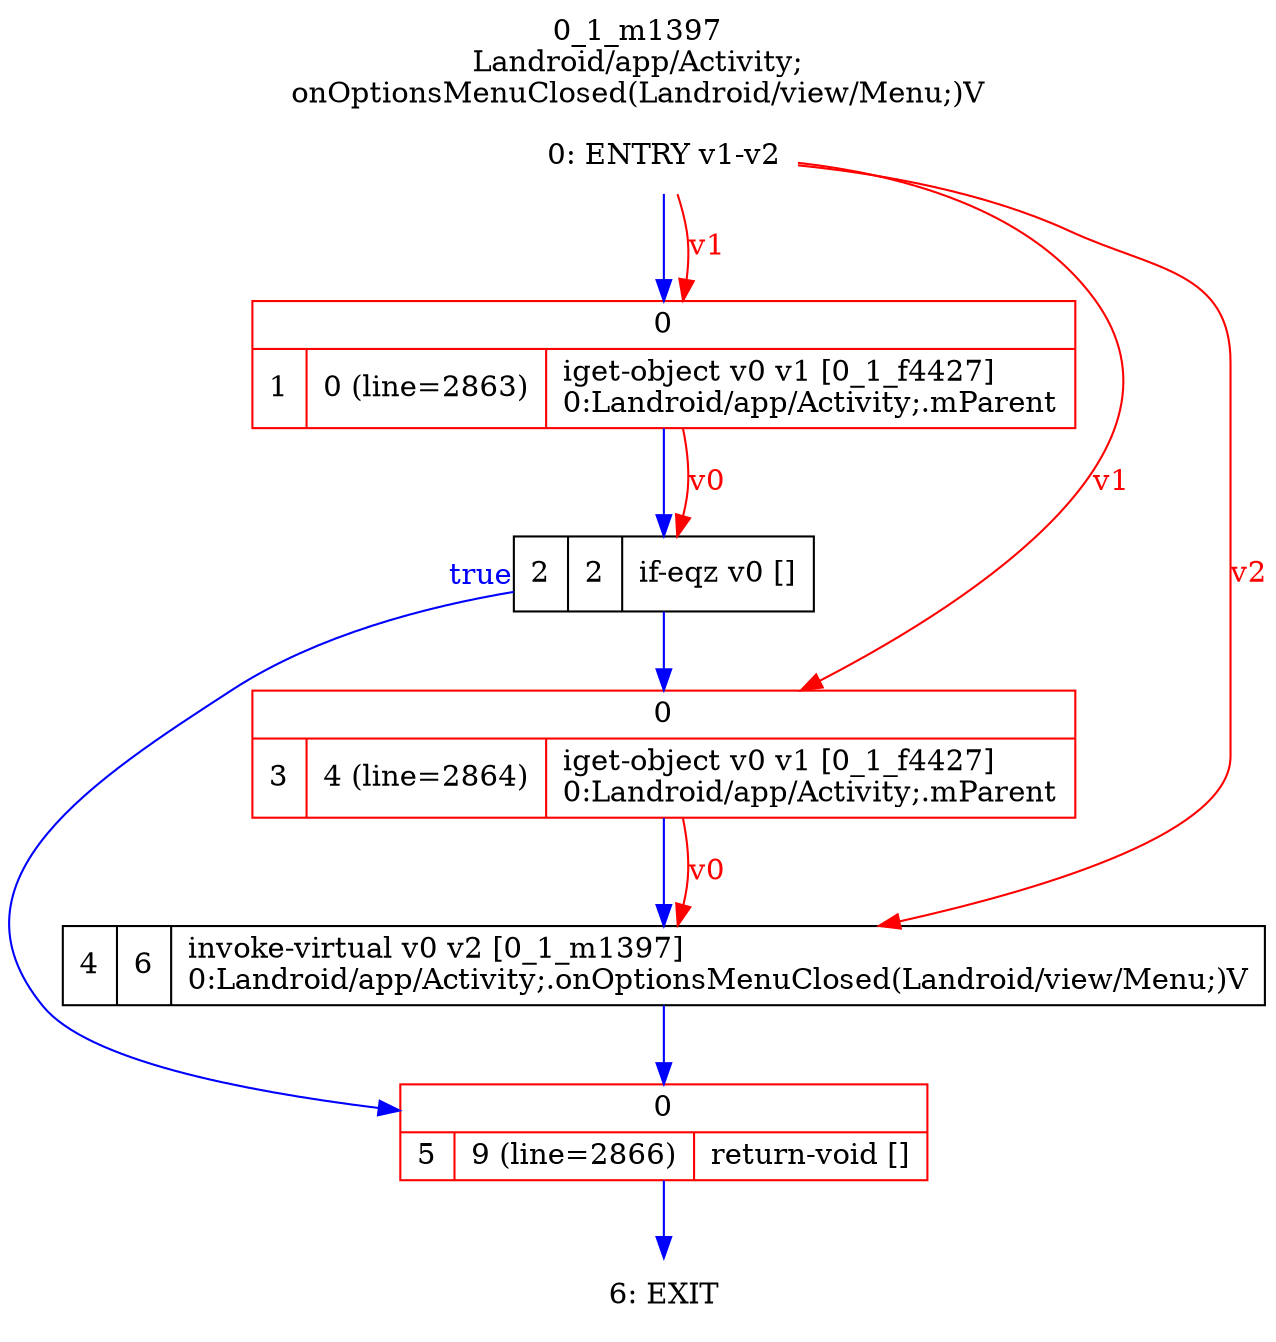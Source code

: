 digraph G {
rankdir=UD;
labelloc=t;
label="0_1_m1397\nLandroid/app/Activity;
onOptionsMenuClosed(Landroid/view/Menu;)V";
0[label="0: ENTRY v1-v2",shape=plaintext];
1[label="{0|{1|0 (line=2863)|iget-object v0 v1 [0_1_f4427]\l0:Landroid/app/Activity;.mParent\l}}",shape=record, color=red];
2[label="2|2|if-eqz v0 []\l",shape=record];
3[label="{0|{3|4 (line=2864)|iget-object v0 v1 [0_1_f4427]\l0:Landroid/app/Activity;.mParent\l}}",shape=record, color=red];
4[label="4|6|invoke-virtual v0 v2 [0_1_m1397]\l0:Landroid/app/Activity;.onOptionsMenuClosed(Landroid/view/Menu;)V\l",shape=record,URL="0_1_m1397.dot"];
5[label="{0|{5|9 (line=2866)|return-void []\l}}",shape=record, color=red];
6[label="6: EXIT",shape=plaintext];
0->1 [color=blue, fontcolor=blue,weight=100, taillabel=""];
1->2 [color=blue, fontcolor=blue,weight=100, taillabel=""];
2->5 [color=blue, fontcolor=blue,weight=10, taillabel="true"];
2->3 [color=blue, fontcolor=blue,weight=100, taillabel=""];
3->4 [color=blue, fontcolor=blue,weight=100, taillabel=""];
4->5 [color=blue, fontcolor=blue,weight=100, taillabel=""];
5->6 [color=blue, fontcolor=blue,weight=100, taillabel=""];
0->1 [color=red, fontcolor=red, label="v1"];
1->2 [color=red, fontcolor=red, label="v0"];
0->3 [color=red, fontcolor=red, label="v1"];
0->4 [color=red, fontcolor=red, label="v2"];
3->4 [color=red, fontcolor=red, label="v0"];
}
